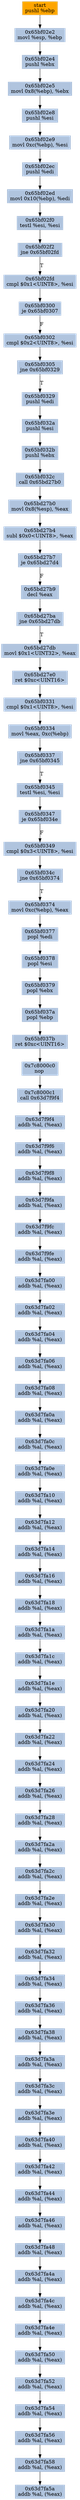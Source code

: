 digraph G {
node[shape=rectangle,style=filled,fillcolor=lightsteelblue,color=lightsteelblue]
bgcolor="transparent"
a0x65bf02e1pushl_ebp[label="start\npushl %ebp",color="lightgrey",fillcolor="orange"];
a0x65bf02e2movl_esp_ebp[label="0x65bf02e2\nmovl %esp, %ebp"];
a0x65bf02e4pushl_ebx[label="0x65bf02e4\npushl %ebx"];
a0x65bf02e5movl_0x8ebp__ebx[label="0x65bf02e5\nmovl 0x8(%ebp), %ebx"];
a0x65bf02e8pushl_esi[label="0x65bf02e8\npushl %esi"];
a0x65bf02e9movl_0xcebp__esi[label="0x65bf02e9\nmovl 0xc(%ebp), %esi"];
a0x65bf02ecpushl_edi[label="0x65bf02ec\npushl %edi"];
a0x65bf02edmovl_0x10ebp__edi[label="0x65bf02ed\nmovl 0x10(%ebp), %edi"];
a0x65bf02f0testl_esi_esi[label="0x65bf02f0\ntestl %esi, %esi"];
a0x65bf02f2jne_0x65bf02fd[label="0x65bf02f2\njne 0x65bf02fd"];
a0x65bf02fdcmpl_0x1UINT8_esi[label="0x65bf02fd\ncmpl $0x1<UINT8>, %esi"];
a0x65bf0300je_0x65bf0307[label="0x65bf0300\nje 0x65bf0307"];
a0x65bf0302cmpl_0x2UINT8_esi[label="0x65bf0302\ncmpl $0x2<UINT8>, %esi"];
a0x65bf0305jne_0x65bf0329[label="0x65bf0305\njne 0x65bf0329"];
a0x65bf0329pushl_edi[label="0x65bf0329\npushl %edi"];
a0x65bf032apushl_esi[label="0x65bf032a\npushl %esi"];
a0x65bf032bpushl_ebx[label="0x65bf032b\npushl %ebx"];
a0x65bf032ccall_0x65bd27b0[label="0x65bf032c\ncall 0x65bd27b0"];
a0x65bd27b0movl_0x8esp__eax[label="0x65bd27b0\nmovl 0x8(%esp), %eax"];
a0x65bd27b4subl_0x0UINT8_eax[label="0x65bd27b4\nsubl $0x0<UINT8>, %eax"];
a0x65bd27b7je_0x65bd27d4[label="0x65bd27b7\nje 0x65bd27d4"];
a0x65bd27b9decl_eax[label="0x65bd27b9\ndecl %eax"];
a0x65bd27bajne_0x65bd27db[label="0x65bd27ba\njne 0x65bd27db"];
a0x65bd27dbmovl_0x1UINT32_eax[label="0x65bd27db\nmovl $0x1<UINT32>, %eax"];
a0x65bd27e0ret_0xcUINT16[label="0x65bd27e0\nret $0xc<UINT16>"];
a0x65bf0331cmpl_0x1UINT8_esi[label="0x65bf0331\ncmpl $0x1<UINT8>, %esi"];
a0x65bf0334movl_eax_0xcebp_[label="0x65bf0334\nmovl %eax, 0xc(%ebp)"];
a0x65bf0337jne_0x65bf0345[label="0x65bf0337\njne 0x65bf0345"];
a0x65bf0345testl_esi_esi[label="0x65bf0345\ntestl %esi, %esi"];
a0x65bf0347je_0x65bf034e[label="0x65bf0347\nje 0x65bf034e"];
a0x65bf0349cmpl_0x3UINT8_esi[label="0x65bf0349\ncmpl $0x3<UINT8>, %esi"];
a0x65bf034cjne_0x65bf0374[label="0x65bf034c\njne 0x65bf0374"];
a0x65bf0374movl_0xcebp__eax[label="0x65bf0374\nmovl 0xc(%ebp), %eax"];
a0x65bf0377popl_edi[label="0x65bf0377\npopl %edi"];
a0x65bf0378popl_esi[label="0x65bf0378\npopl %esi"];
a0x65bf0379popl_ebx[label="0x65bf0379\npopl %ebx"];
a0x65bf037apopl_ebp[label="0x65bf037a\npopl %ebp"];
a0x65bf037bret_0xcUINT16[label="0x65bf037b\nret $0xc<UINT16>"];
a0x7c8000c0nop_[label="0x7c8000c0\nnop "];
a0x7c8000c1call_0x63d7f9f4[label="0x7c8000c1\ncall 0x63d7f9f4"];
a0x63d7f9f4addb_al_eax_[label="0x63d7f9f4\naddb %al, (%eax)"];
a0x63d7f9f6addb_al_eax_[label="0x63d7f9f6\naddb %al, (%eax)"];
a0x63d7f9f8addb_al_eax_[label="0x63d7f9f8\naddb %al, (%eax)"];
a0x63d7f9faaddb_al_eax_[label="0x63d7f9fa\naddb %al, (%eax)"];
a0x63d7f9fcaddb_al_eax_[label="0x63d7f9fc\naddb %al, (%eax)"];
a0x63d7f9feaddb_al_eax_[label="0x63d7f9fe\naddb %al, (%eax)"];
a0x63d7fa00addb_al_eax_[label="0x63d7fa00\naddb %al, (%eax)"];
a0x63d7fa02addb_al_eax_[label="0x63d7fa02\naddb %al, (%eax)"];
a0x63d7fa04addb_al_eax_[label="0x63d7fa04\naddb %al, (%eax)"];
a0x63d7fa06addb_al_eax_[label="0x63d7fa06\naddb %al, (%eax)"];
a0x63d7fa08addb_al_eax_[label="0x63d7fa08\naddb %al, (%eax)"];
a0x63d7fa0aaddb_al_eax_[label="0x63d7fa0a\naddb %al, (%eax)"];
a0x63d7fa0caddb_al_eax_[label="0x63d7fa0c\naddb %al, (%eax)"];
a0x63d7fa0eaddb_al_eax_[label="0x63d7fa0e\naddb %al, (%eax)"];
a0x63d7fa10addb_al_eax_[label="0x63d7fa10\naddb %al, (%eax)"];
a0x63d7fa12addb_al_eax_[label="0x63d7fa12\naddb %al, (%eax)"];
a0x63d7fa14addb_al_eax_[label="0x63d7fa14\naddb %al, (%eax)"];
a0x63d7fa16addb_al_eax_[label="0x63d7fa16\naddb %al, (%eax)"];
a0x63d7fa18addb_al_eax_[label="0x63d7fa18\naddb %al, (%eax)"];
a0x63d7fa1aaddb_al_eax_[label="0x63d7fa1a\naddb %al, (%eax)"];
a0x63d7fa1caddb_al_eax_[label="0x63d7fa1c\naddb %al, (%eax)"];
a0x63d7fa1eaddb_al_eax_[label="0x63d7fa1e\naddb %al, (%eax)"];
a0x63d7fa20addb_al_eax_[label="0x63d7fa20\naddb %al, (%eax)"];
a0x63d7fa22addb_al_eax_[label="0x63d7fa22\naddb %al, (%eax)"];
a0x63d7fa24addb_al_eax_[label="0x63d7fa24\naddb %al, (%eax)"];
a0x63d7fa26addb_al_eax_[label="0x63d7fa26\naddb %al, (%eax)"];
a0x63d7fa28addb_al_eax_[label="0x63d7fa28\naddb %al, (%eax)"];
a0x63d7fa2aaddb_al_eax_[label="0x63d7fa2a\naddb %al, (%eax)"];
a0x63d7fa2caddb_al_eax_[label="0x63d7fa2c\naddb %al, (%eax)"];
a0x63d7fa2eaddb_al_eax_[label="0x63d7fa2e\naddb %al, (%eax)"];
a0x63d7fa30addb_al_eax_[label="0x63d7fa30\naddb %al, (%eax)"];
a0x63d7fa32addb_al_eax_[label="0x63d7fa32\naddb %al, (%eax)"];
a0x63d7fa34addb_al_eax_[label="0x63d7fa34\naddb %al, (%eax)"];
a0x63d7fa36addb_al_eax_[label="0x63d7fa36\naddb %al, (%eax)"];
a0x63d7fa38addb_al_eax_[label="0x63d7fa38\naddb %al, (%eax)"];
a0x63d7fa3aaddb_al_eax_[label="0x63d7fa3a\naddb %al, (%eax)"];
a0x63d7fa3caddb_al_eax_[label="0x63d7fa3c\naddb %al, (%eax)"];
a0x63d7fa3eaddb_al_eax_[label="0x63d7fa3e\naddb %al, (%eax)"];
a0x63d7fa40addb_al_eax_[label="0x63d7fa40\naddb %al, (%eax)"];
a0x63d7fa42addb_al_eax_[label="0x63d7fa42\naddb %al, (%eax)"];
a0x63d7fa44addb_al_eax_[label="0x63d7fa44\naddb %al, (%eax)"];
a0x63d7fa46addb_al_eax_[label="0x63d7fa46\naddb %al, (%eax)"];
a0x63d7fa48addb_al_eax_[label="0x63d7fa48\naddb %al, (%eax)"];
a0x63d7fa4aaddb_al_eax_[label="0x63d7fa4a\naddb %al, (%eax)"];
a0x63d7fa4caddb_al_eax_[label="0x63d7fa4c\naddb %al, (%eax)"];
a0x63d7fa4eaddb_al_eax_[label="0x63d7fa4e\naddb %al, (%eax)"];
a0x63d7fa50addb_al_eax_[label="0x63d7fa50\naddb %al, (%eax)"];
a0x63d7fa52addb_al_eax_[label="0x63d7fa52\naddb %al, (%eax)"];
a0x63d7fa54addb_al_eax_[label="0x63d7fa54\naddb %al, (%eax)"];
a0x63d7fa56addb_al_eax_[label="0x63d7fa56\naddb %al, (%eax)"];
a0x63d7fa58addb_al_eax_[label="0x63d7fa58\naddb %al, (%eax)"];
a0x63d7fa5aaddb_al_eax_[label="0x63d7fa5a\naddb %al, (%eax)"];
a0x65bf02e1pushl_ebp -> a0x65bf02e2movl_esp_ebp [color="#000000"];
a0x65bf02e2movl_esp_ebp -> a0x65bf02e4pushl_ebx [color="#000000"];
a0x65bf02e4pushl_ebx -> a0x65bf02e5movl_0x8ebp__ebx [color="#000000"];
a0x65bf02e5movl_0x8ebp__ebx -> a0x65bf02e8pushl_esi [color="#000000"];
a0x65bf02e8pushl_esi -> a0x65bf02e9movl_0xcebp__esi [color="#000000"];
a0x65bf02e9movl_0xcebp__esi -> a0x65bf02ecpushl_edi [color="#000000"];
a0x65bf02ecpushl_edi -> a0x65bf02edmovl_0x10ebp__edi [color="#000000"];
a0x65bf02edmovl_0x10ebp__edi -> a0x65bf02f0testl_esi_esi [color="#000000"];
a0x65bf02f0testl_esi_esi -> a0x65bf02f2jne_0x65bf02fd [color="#000000"];
a0x65bf02f2jne_0x65bf02fd -> a0x65bf02fdcmpl_0x1UINT8_esi [color="#000000",label="T"];
a0x65bf02fdcmpl_0x1UINT8_esi -> a0x65bf0300je_0x65bf0307 [color="#000000"];
a0x65bf0300je_0x65bf0307 -> a0x65bf0302cmpl_0x2UINT8_esi [color="#000000",label="F"];
a0x65bf0302cmpl_0x2UINT8_esi -> a0x65bf0305jne_0x65bf0329 [color="#000000"];
a0x65bf0305jne_0x65bf0329 -> a0x65bf0329pushl_edi [color="#000000",label="T"];
a0x65bf0329pushl_edi -> a0x65bf032apushl_esi [color="#000000"];
a0x65bf032apushl_esi -> a0x65bf032bpushl_ebx [color="#000000"];
a0x65bf032bpushl_ebx -> a0x65bf032ccall_0x65bd27b0 [color="#000000"];
a0x65bf032ccall_0x65bd27b0 -> a0x65bd27b0movl_0x8esp__eax [color="#000000"];
a0x65bd27b0movl_0x8esp__eax -> a0x65bd27b4subl_0x0UINT8_eax [color="#000000"];
a0x65bd27b4subl_0x0UINT8_eax -> a0x65bd27b7je_0x65bd27d4 [color="#000000"];
a0x65bd27b7je_0x65bd27d4 -> a0x65bd27b9decl_eax [color="#000000",label="F"];
a0x65bd27b9decl_eax -> a0x65bd27bajne_0x65bd27db [color="#000000"];
a0x65bd27bajne_0x65bd27db -> a0x65bd27dbmovl_0x1UINT32_eax [color="#000000",label="T"];
a0x65bd27dbmovl_0x1UINT32_eax -> a0x65bd27e0ret_0xcUINT16 [color="#000000"];
a0x65bd27e0ret_0xcUINT16 -> a0x65bf0331cmpl_0x1UINT8_esi [color="#000000"];
a0x65bf0331cmpl_0x1UINT8_esi -> a0x65bf0334movl_eax_0xcebp_ [color="#000000"];
a0x65bf0334movl_eax_0xcebp_ -> a0x65bf0337jne_0x65bf0345 [color="#000000"];
a0x65bf0337jne_0x65bf0345 -> a0x65bf0345testl_esi_esi [color="#000000",label="T"];
a0x65bf0345testl_esi_esi -> a0x65bf0347je_0x65bf034e [color="#000000"];
a0x65bf0347je_0x65bf034e -> a0x65bf0349cmpl_0x3UINT8_esi [color="#000000",label="F"];
a0x65bf0349cmpl_0x3UINT8_esi -> a0x65bf034cjne_0x65bf0374 [color="#000000"];
a0x65bf034cjne_0x65bf0374 -> a0x65bf0374movl_0xcebp__eax [color="#000000",label="T"];
a0x65bf0374movl_0xcebp__eax -> a0x65bf0377popl_edi [color="#000000"];
a0x65bf0377popl_edi -> a0x65bf0378popl_esi [color="#000000"];
a0x65bf0378popl_esi -> a0x65bf0379popl_ebx [color="#000000"];
a0x65bf0379popl_ebx -> a0x65bf037apopl_ebp [color="#000000"];
a0x65bf037apopl_ebp -> a0x65bf037bret_0xcUINT16 [color="#000000"];
a0x65bf037bret_0xcUINT16 -> a0x7c8000c0nop_ [color="#000000"];
a0x7c8000c0nop_ -> a0x7c8000c1call_0x63d7f9f4 [color="#000000"];
a0x7c8000c1call_0x63d7f9f4 -> a0x63d7f9f4addb_al_eax_ [color="#000000"];
a0x63d7f9f4addb_al_eax_ -> a0x63d7f9f6addb_al_eax_ [color="#000000"];
a0x63d7f9f6addb_al_eax_ -> a0x63d7f9f8addb_al_eax_ [color="#000000"];
a0x63d7f9f8addb_al_eax_ -> a0x63d7f9faaddb_al_eax_ [color="#000000"];
a0x63d7f9faaddb_al_eax_ -> a0x63d7f9fcaddb_al_eax_ [color="#000000"];
a0x63d7f9fcaddb_al_eax_ -> a0x63d7f9feaddb_al_eax_ [color="#000000"];
a0x63d7f9feaddb_al_eax_ -> a0x63d7fa00addb_al_eax_ [color="#000000"];
a0x63d7fa00addb_al_eax_ -> a0x63d7fa02addb_al_eax_ [color="#000000"];
a0x63d7fa02addb_al_eax_ -> a0x63d7fa04addb_al_eax_ [color="#000000"];
a0x63d7fa04addb_al_eax_ -> a0x63d7fa06addb_al_eax_ [color="#000000"];
a0x63d7fa06addb_al_eax_ -> a0x63d7fa08addb_al_eax_ [color="#000000"];
a0x63d7fa08addb_al_eax_ -> a0x63d7fa0aaddb_al_eax_ [color="#000000"];
a0x63d7fa0aaddb_al_eax_ -> a0x63d7fa0caddb_al_eax_ [color="#000000"];
a0x63d7fa0caddb_al_eax_ -> a0x63d7fa0eaddb_al_eax_ [color="#000000"];
a0x63d7fa0eaddb_al_eax_ -> a0x63d7fa10addb_al_eax_ [color="#000000"];
a0x63d7fa10addb_al_eax_ -> a0x63d7fa12addb_al_eax_ [color="#000000"];
a0x63d7fa12addb_al_eax_ -> a0x63d7fa14addb_al_eax_ [color="#000000"];
a0x63d7fa14addb_al_eax_ -> a0x63d7fa16addb_al_eax_ [color="#000000"];
a0x63d7fa16addb_al_eax_ -> a0x63d7fa18addb_al_eax_ [color="#000000"];
a0x63d7fa18addb_al_eax_ -> a0x63d7fa1aaddb_al_eax_ [color="#000000"];
a0x63d7fa1aaddb_al_eax_ -> a0x63d7fa1caddb_al_eax_ [color="#000000"];
a0x63d7fa1caddb_al_eax_ -> a0x63d7fa1eaddb_al_eax_ [color="#000000"];
a0x63d7fa1eaddb_al_eax_ -> a0x63d7fa20addb_al_eax_ [color="#000000"];
a0x63d7fa20addb_al_eax_ -> a0x63d7fa22addb_al_eax_ [color="#000000"];
a0x63d7fa22addb_al_eax_ -> a0x63d7fa24addb_al_eax_ [color="#000000"];
a0x63d7fa24addb_al_eax_ -> a0x63d7fa26addb_al_eax_ [color="#000000"];
a0x63d7fa26addb_al_eax_ -> a0x63d7fa28addb_al_eax_ [color="#000000"];
a0x63d7fa28addb_al_eax_ -> a0x63d7fa2aaddb_al_eax_ [color="#000000"];
a0x63d7fa2aaddb_al_eax_ -> a0x63d7fa2caddb_al_eax_ [color="#000000"];
a0x63d7fa2caddb_al_eax_ -> a0x63d7fa2eaddb_al_eax_ [color="#000000"];
a0x63d7fa2eaddb_al_eax_ -> a0x63d7fa30addb_al_eax_ [color="#000000"];
a0x63d7fa30addb_al_eax_ -> a0x63d7fa32addb_al_eax_ [color="#000000"];
a0x63d7fa32addb_al_eax_ -> a0x63d7fa34addb_al_eax_ [color="#000000"];
a0x63d7fa34addb_al_eax_ -> a0x63d7fa36addb_al_eax_ [color="#000000"];
a0x63d7fa36addb_al_eax_ -> a0x63d7fa38addb_al_eax_ [color="#000000"];
a0x63d7fa38addb_al_eax_ -> a0x63d7fa3aaddb_al_eax_ [color="#000000"];
a0x63d7fa3aaddb_al_eax_ -> a0x63d7fa3caddb_al_eax_ [color="#000000"];
a0x63d7fa3caddb_al_eax_ -> a0x63d7fa3eaddb_al_eax_ [color="#000000"];
a0x63d7fa3eaddb_al_eax_ -> a0x63d7fa40addb_al_eax_ [color="#000000"];
a0x63d7fa40addb_al_eax_ -> a0x63d7fa42addb_al_eax_ [color="#000000"];
a0x63d7fa42addb_al_eax_ -> a0x63d7fa44addb_al_eax_ [color="#000000"];
a0x63d7fa44addb_al_eax_ -> a0x63d7fa46addb_al_eax_ [color="#000000"];
a0x63d7fa46addb_al_eax_ -> a0x63d7fa48addb_al_eax_ [color="#000000"];
a0x63d7fa48addb_al_eax_ -> a0x63d7fa4aaddb_al_eax_ [color="#000000"];
a0x63d7fa4aaddb_al_eax_ -> a0x63d7fa4caddb_al_eax_ [color="#000000"];
a0x63d7fa4caddb_al_eax_ -> a0x63d7fa4eaddb_al_eax_ [color="#000000"];
a0x63d7fa4eaddb_al_eax_ -> a0x63d7fa50addb_al_eax_ [color="#000000"];
a0x63d7fa50addb_al_eax_ -> a0x63d7fa52addb_al_eax_ [color="#000000"];
a0x63d7fa52addb_al_eax_ -> a0x63d7fa54addb_al_eax_ [color="#000000"];
a0x63d7fa54addb_al_eax_ -> a0x63d7fa56addb_al_eax_ [color="#000000"];
a0x63d7fa56addb_al_eax_ -> a0x63d7fa58addb_al_eax_ [color="#000000"];
a0x63d7fa58addb_al_eax_ -> a0x63d7fa5aaddb_al_eax_ [color="#000000"];
}
